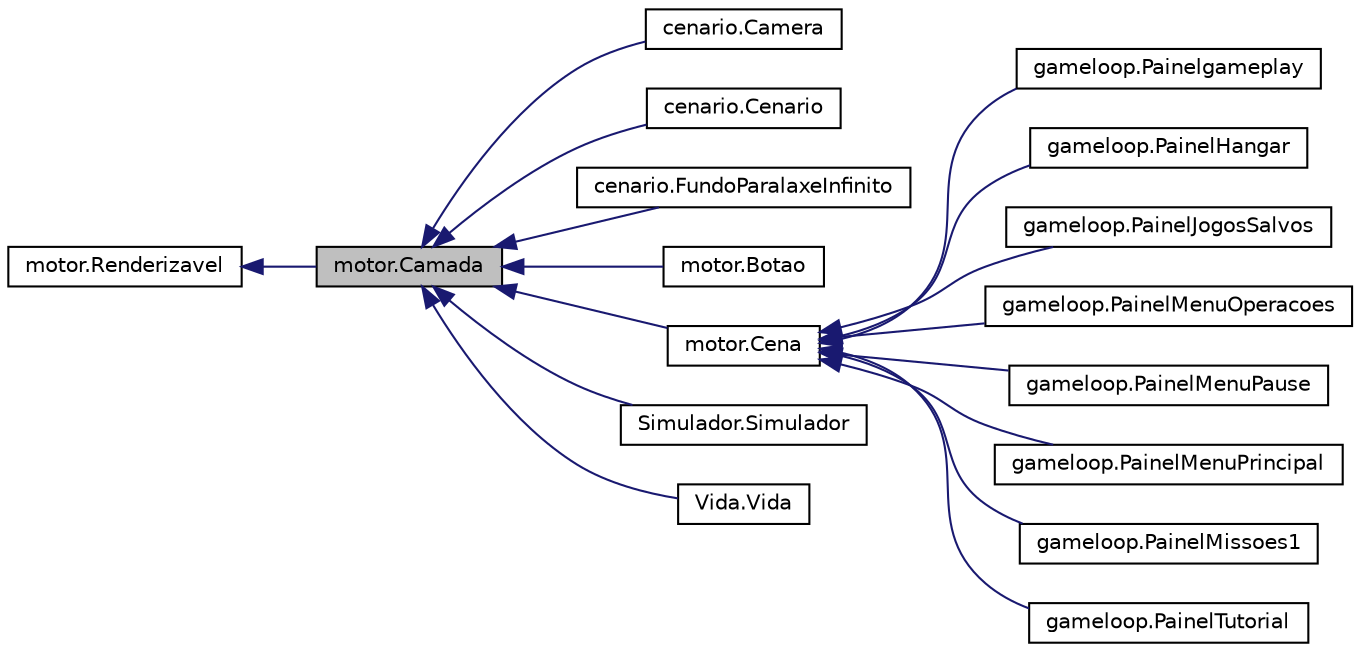 digraph "motor.Camada"
{
  edge [fontname="Helvetica",fontsize="10",labelfontname="Helvetica",labelfontsize="10"];
  node [fontname="Helvetica",fontsize="10",shape=record];
  rankdir="LR";
  Node1 [label="motor.Camada",height=0.2,width=0.4,color="black", fillcolor="grey75", style="filled", fontcolor="black"];
  Node2 -> Node1 [dir="back",color="midnightblue",fontsize="10",style="solid",fontname="Helvetica"];
  Node2 [label="motor.Renderizavel",height=0.2,width=0.4,color="black", fillcolor="white", style="filled",URL="$classmotor_1_1Renderizavel.html",tooltip="Classe abstrata que contém os atributos básicos de um objeto renderizável. "];
  Node1 -> Node3 [dir="back",color="midnightblue",fontsize="10",style="solid",fontname="Helvetica"];
  Node3 [label="cenario.Camera",height=0.2,width=0.4,color="black", fillcolor="white", style="filled",URL="$classcenario_1_1Camera.html"];
  Node1 -> Node4 [dir="back",color="midnightblue",fontsize="10",style="solid",fontname="Helvetica"];
  Node4 [label="cenario.Cenario",height=0.2,width=0.4,color="black", fillcolor="white", style="filled",URL="$classcenario_1_1Cenario.html"];
  Node1 -> Node5 [dir="back",color="midnightblue",fontsize="10",style="solid",fontname="Helvetica"];
  Node5 [label="cenario.FundoParalaxeInfinito",height=0.2,width=0.4,color="black", fillcolor="white", style="filled",URL="$classcenario_1_1FundoParalaxeInfinito.html"];
  Node1 -> Node6 [dir="back",color="midnightblue",fontsize="10",style="solid",fontname="Helvetica"];
  Node6 [label="motor.Botao",height=0.2,width=0.4,color="black", fillcolor="white", style="filled",URL="$classmotor_1_1Botao.html",tooltip="Representa um botão clicável que contém uma imagem de fundo e texto \ A imagem do Botao já possui fun..."];
  Node1 -> Node7 [dir="back",color="midnightblue",fontsize="10",style="solid",fontname="Helvetica"];
  Node7 [label="motor.Cena",height=0.2,width=0.4,color="black", fillcolor="white", style="filled",URL="$classmotor_1_1Cena.html",tooltip="Classe que representa a cena do jogo, no qual existem as camadas e objetos renderizáveis. "];
  Node7 -> Node8 [dir="back",color="midnightblue",fontsize="10",style="solid",fontname="Helvetica"];
  Node8 [label="gameloop.Painelgameplay",height=0.2,width=0.4,color="black", fillcolor="white", style="filled",URL="$classgameloop_1_1Painelgameplay.html"];
  Node7 -> Node9 [dir="back",color="midnightblue",fontsize="10",style="solid",fontname="Helvetica"];
  Node9 [label="gameloop.PainelHangar",height=0.2,width=0.4,color="black", fillcolor="white", style="filled",URL="$classgameloop_1_1PainelHangar.html",tooltip="É a classe que monta a cena do Hangar. "];
  Node7 -> Node10 [dir="back",color="midnightblue",fontsize="10",style="solid",fontname="Helvetica"];
  Node10 [label="gameloop.PainelJogosSalvos",height=0.2,width=0.4,color="black", fillcolor="white", style="filled",URL="$classgameloop_1_1PainelJogosSalvos.html",tooltip="É a classe que monta a cena do Menu de Jogos Salvos. "];
  Node7 -> Node11 [dir="back",color="midnightblue",fontsize="10",style="solid",fontname="Helvetica"];
  Node11 [label="gameloop.PainelMenuOperacoes",height=0.2,width=0.4,color="black", fillcolor="white", style="filled",URL="$classgameloop_1_1PainelMenuOperacoes.html",tooltip="É a classe que monta a cena do menu de operacoes. "];
  Node7 -> Node12 [dir="back",color="midnightblue",fontsize="10",style="solid",fontname="Helvetica"];
  Node12 [label="gameloop.PainelMenuPause",height=0.2,width=0.4,color="black", fillcolor="white", style="filled",URL="$classgameloop_1_1PainelMenuPause.html"];
  Node7 -> Node13 [dir="back",color="midnightblue",fontsize="10",style="solid",fontname="Helvetica"];
  Node13 [label="gameloop.PainelMenuPrincipal",height=0.2,width=0.4,color="black", fillcolor="white", style="filled",URL="$classgameloop_1_1PainelMenuPrincipal.html",tooltip="É a classe que monta a cena do menu principal. "];
  Node7 -> Node14 [dir="back",color="midnightblue",fontsize="10",style="solid",fontname="Helvetica"];
  Node14 [label="gameloop.PainelMissoes1",height=0.2,width=0.4,color="black", fillcolor="white", style="filled",URL="$classgameloop_1_1PainelMissoes1.html",tooltip="É a classe que monta a cena do primeiro Menu de Missoes. "];
  Node7 -> Node15 [dir="back",color="midnightblue",fontsize="10",style="solid",fontname="Helvetica"];
  Node15 [label="gameloop.PainelTutorial",height=0.2,width=0.4,color="black", fillcolor="white", style="filled",URL="$classgameloop_1_1PainelTutorial.html",tooltip="É a classe que monta a cena do tutorial. "];
  Node1 -> Node16 [dir="back",color="midnightblue",fontsize="10",style="solid",fontname="Helvetica"];
  Node16 [label="Simulador.Simulador",height=0.2,width=0.4,color="black", fillcolor="white", style="filled",URL="$classSimulador_1_1Simulador.html",tooltip="Realiza operacoes de fundo do gameplay, como verificar colisoes. "];
  Node1 -> Node17 [dir="back",color="midnightblue",fontsize="10",style="solid",fontname="Helvetica"];
  Node17 [label="Vida.Vida",height=0.2,width=0.4,color="black", fillcolor="white", style="filled",URL="$classVida_1_1Vida.html",tooltip="Representa os pontos de vida. "];
}
